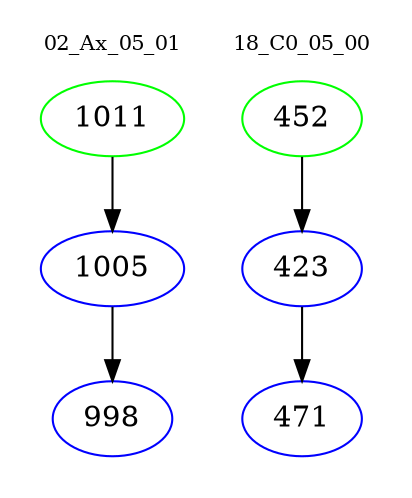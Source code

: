digraph{
subgraph cluster_0 {
color = white
label = "02_Ax_05_01";
fontsize=10;
T0_1011 [label="1011", color="green"]
T0_1011 -> T0_1005 [color="black"]
T0_1005 [label="1005", color="blue"]
T0_1005 -> T0_998 [color="black"]
T0_998 [label="998", color="blue"]
}
subgraph cluster_1 {
color = white
label = "18_C0_05_00";
fontsize=10;
T1_452 [label="452", color="green"]
T1_452 -> T1_423 [color="black"]
T1_423 [label="423", color="blue"]
T1_423 -> T1_471 [color="black"]
T1_471 [label="471", color="blue"]
}
}
